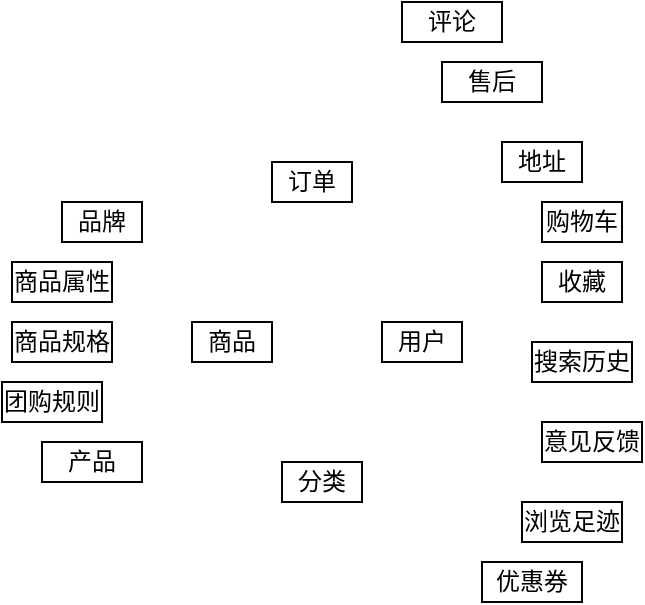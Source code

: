 <mxfile version="26.0.4">
  <diagram id="R2lEEEUBdFMjLlhIrx00" name="Page-1">
    <mxGraphModel dx="666" dy="462" grid="1" gridSize="10" guides="1" tooltips="1" connect="1" arrows="1" fold="1" page="1" pageScale="1" pageWidth="850" pageHeight="1100" math="0" shadow="0" extFonts="Permanent Marker^https://fonts.googleapis.com/css?family=Permanent+Marker">
      <root>
        <mxCell id="0" />
        <mxCell id="1" parent="0" />
        <mxCell id="rFYcgC0ifJ-qKOonMQU6-1" value="用户" style="rounded=0;whiteSpace=wrap;html=1;" vertex="1" parent="1">
          <mxGeometry x="440" y="470" width="40" height="20" as="geometry" />
        </mxCell>
        <mxCell id="rFYcgC0ifJ-qKOonMQU6-2" value="商品" style="rounded=0;whiteSpace=wrap;html=1;" vertex="1" parent="1">
          <mxGeometry x="345" y="470" width="40" height="20" as="geometry" />
        </mxCell>
        <mxCell id="rFYcgC0ifJ-qKOonMQU6-23" value="订单" style="rounded=0;whiteSpace=wrap;html=1;" vertex="1" parent="1">
          <mxGeometry x="385" y="390" width="40" height="20" as="geometry" />
        </mxCell>
        <mxCell id="rFYcgC0ifJ-qKOonMQU6-24" value="分类" style="rounded=0;whiteSpace=wrap;html=1;" vertex="1" parent="1">
          <mxGeometry x="390" y="540" width="40" height="20" as="geometry" />
        </mxCell>
        <mxCell id="rFYcgC0ifJ-qKOonMQU6-25" value="地址" style="rounded=0;whiteSpace=wrap;html=1;" vertex="1" parent="1">
          <mxGeometry x="500" y="380" width="40" height="20" as="geometry" />
        </mxCell>
        <mxCell id="rFYcgC0ifJ-qKOonMQU6-26" value="购物车" style="rounded=0;whiteSpace=wrap;html=1;" vertex="1" parent="1">
          <mxGeometry x="520" y="410" width="40" height="20" as="geometry" />
        </mxCell>
        <mxCell id="rFYcgC0ifJ-qKOonMQU6-27" value="收藏" style="rounded=0;whiteSpace=wrap;html=1;" vertex="1" parent="1">
          <mxGeometry x="520" y="440" width="40" height="20" as="geometry" />
        </mxCell>
        <mxCell id="rFYcgC0ifJ-qKOonMQU6-29" value="搜索历史" style="rounded=0;whiteSpace=wrap;html=1;" vertex="1" parent="1">
          <mxGeometry x="515" y="480" width="50" height="20" as="geometry" />
        </mxCell>
        <mxCell id="rFYcgC0ifJ-qKOonMQU6-30" value="意见反馈" style="rounded=0;whiteSpace=wrap;html=1;" vertex="1" parent="1">
          <mxGeometry x="520" y="520" width="50" height="20" as="geometry" />
        </mxCell>
        <mxCell id="rFYcgC0ifJ-qKOonMQU6-32" value="浏览足迹" style="rounded=0;whiteSpace=wrap;html=1;" vertex="1" parent="1">
          <mxGeometry x="510" y="560" width="50" height="20" as="geometry" />
        </mxCell>
        <mxCell id="rFYcgC0ifJ-qKOonMQU6-34" value="优惠券" style="rounded=0;whiteSpace=wrap;html=1;" vertex="1" parent="1">
          <mxGeometry x="490" y="590" width="50" height="20" as="geometry" />
        </mxCell>
        <mxCell id="rFYcgC0ifJ-qKOonMQU6-35" value="售后" style="rounded=0;whiteSpace=wrap;html=1;" vertex="1" parent="1">
          <mxGeometry x="470" y="340" width="50" height="20" as="geometry" />
        </mxCell>
        <mxCell id="rFYcgC0ifJ-qKOonMQU6-36" value="评论" style="rounded=0;whiteSpace=wrap;html=1;" vertex="1" parent="1">
          <mxGeometry x="450" y="310" width="50" height="20" as="geometry" />
        </mxCell>
        <mxCell id="rFYcgC0ifJ-qKOonMQU6-37" value="品牌" style="rounded=0;whiteSpace=wrap;html=1;" vertex="1" parent="1">
          <mxGeometry x="280" y="410" width="40" height="20" as="geometry" />
        </mxCell>
        <mxCell id="rFYcgC0ifJ-qKOonMQU6-38" value="商品属性" style="rounded=0;whiteSpace=wrap;html=1;" vertex="1" parent="1">
          <mxGeometry x="255" y="440" width="50" height="20" as="geometry" />
        </mxCell>
        <mxCell id="rFYcgC0ifJ-qKOonMQU6-39" value="商品规格" style="rounded=0;whiteSpace=wrap;html=1;" vertex="1" parent="1">
          <mxGeometry x="255" y="470" width="50" height="20" as="geometry" />
        </mxCell>
        <mxCell id="rFYcgC0ifJ-qKOonMQU6-40" value="团购规则" style="rounded=0;whiteSpace=wrap;html=1;" vertex="1" parent="1">
          <mxGeometry x="250" y="500" width="50" height="20" as="geometry" />
        </mxCell>
        <mxCell id="rFYcgC0ifJ-qKOonMQU6-41" value="产品" style="rounded=0;whiteSpace=wrap;html=1;" vertex="1" parent="1">
          <mxGeometry x="270" y="530" width="50" height="20" as="geometry" />
        </mxCell>
      </root>
    </mxGraphModel>
  </diagram>
</mxfile>
